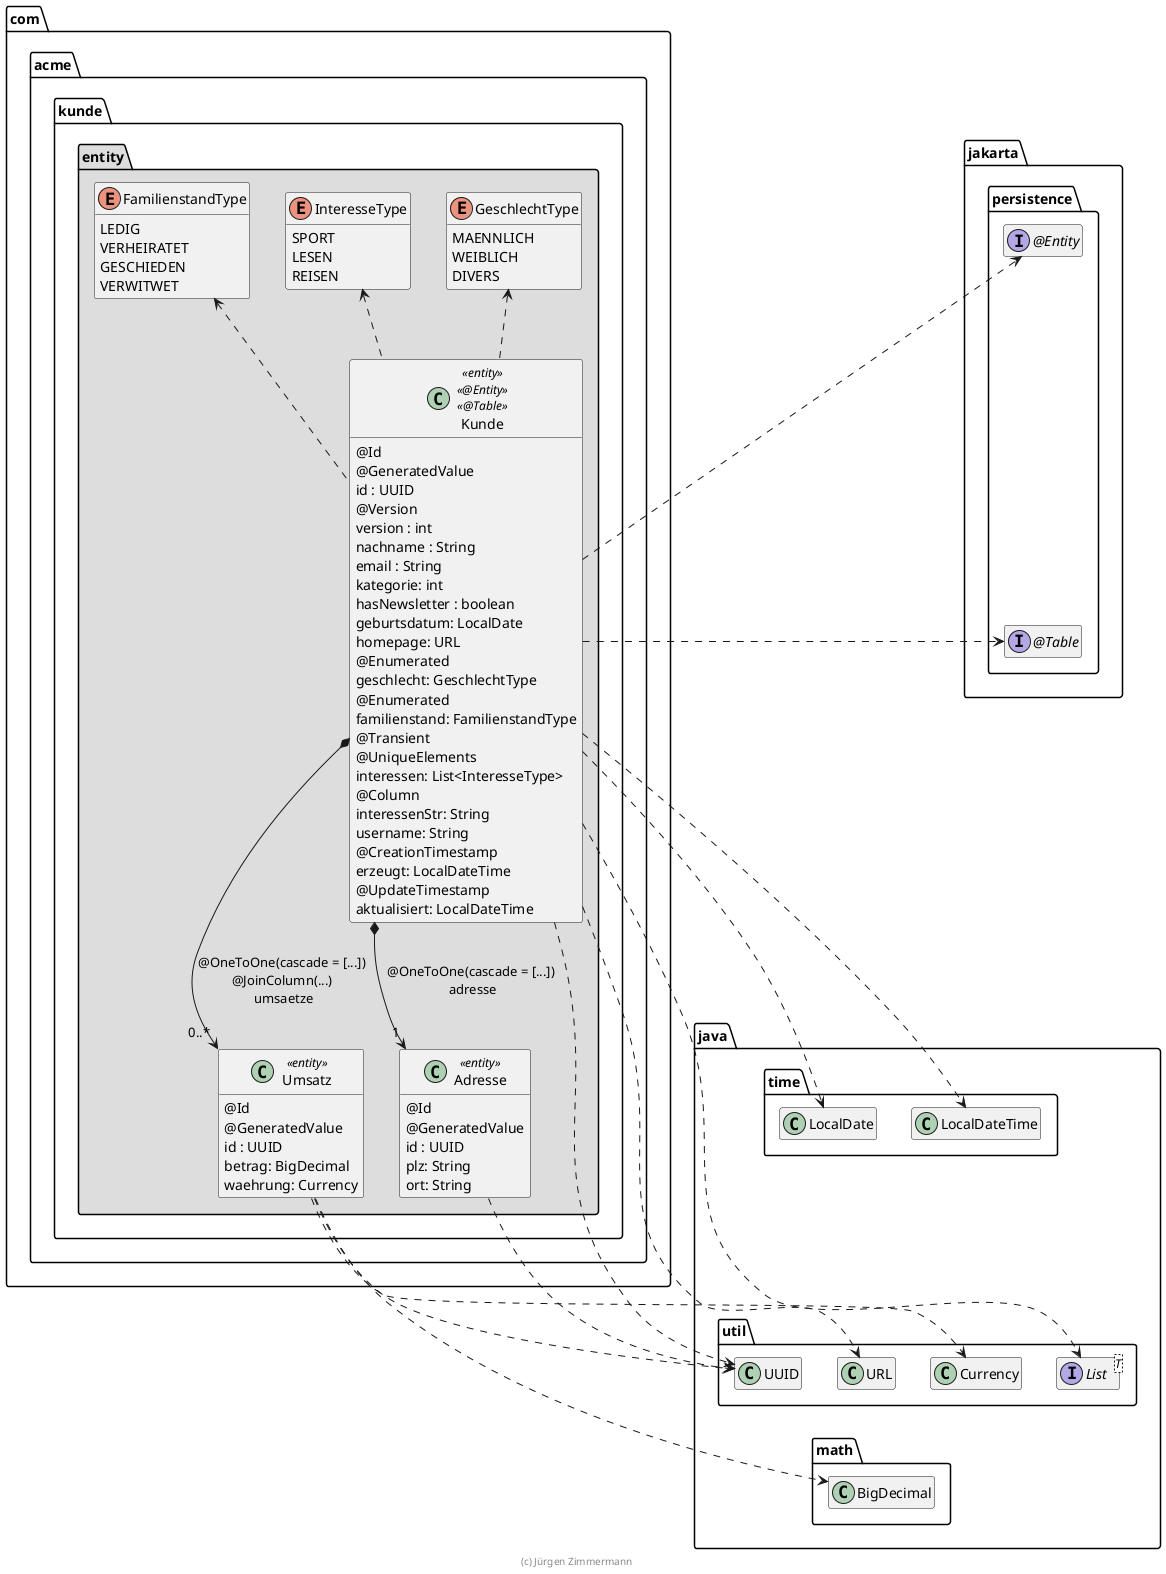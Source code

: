 
@startuml Kunde

skinparam classAttributeIconSize 0
' skinparam monochrome true

package java {
    package util {
        class UUID
        interface List<T>
        class URL
        class Currency
    }

    package math {
        class BigDecimal
    }

    package time {
        class LocalDate
        class LocalDateTime
    }

    LocalDate .right[hidden].> LocalDateTime
    LocalDateTime .[hidden].> Currency
    Currency .[hidden].> BigDecimal
}

package jakarta.persistence {
    interface "@Entity" as Entity
    interface "@Table" as Table

    Entity -[hidden]down-> Table
    LocalDateTime .up[hidden].> Table
}

package com.acme.kunde {
    package entity #DDDDDD {
        class Umsatz << entity >> {
            @Id
            @GeneratedValue
            id : UUID
            betrag: BigDecimal
            waehrung: Currency
        }
        Umsatz ..> UUID

        class Adresse << entity >> {
            @Id
            @GeneratedValue
            id : UUID
            plz: String
            ort: String
        }
        Adresse ..> UUID

        enum GeschlechtType {
            MAENNLICH
            WEIBLICH
            DIVERS
        }

        enum FamilienstandType {
            LEDIG
            VERHEIRATET
            GESCHIEDEN
            VERWITWET
        }

        enum InteresseType {
            SPORT
            LESEN
            REISEN
        }

        class Kunde << entity >>  << @Entity >>  << @Table >> {
            @Id
            @GeneratedValue
            id : UUID
            @Version
            version : int
            nachname : String
            email : String
            kategorie: int
            hasNewsletter : boolean
            geburtsdatum: LocalDate
            homepage: URL
            @Enumerated
            geschlecht: GeschlechtType
            @Enumerated
            familienstand: FamilienstandType
            @Transient
            @UniqueElements
            interessen: List<InteresseType>
            @Column
            interessenStr: String
            username: String
            @CreationTimestamp
            erzeugt: LocalDateTime
            @UpdateTimestamp
            aktualisiert: LocalDateTime
        }

        Kunde *--> "0..*" Umsatz : @OneToOne(cascade = [...]) \n@JoinColumn(...) \numsaetze
        Kunde *--> "1" Adresse : @OneToOne(cascade = [...]) \nadresse

        Kunde .up.> GeschlechtType
        Kunde .up.> FamilienstandType
        Kunde .up.> InteresseType

        Kunde .right.> UUID
        Kunde .right.> URL
        Kunde .right.> LocalDate
        Kunde .right.> LocalDateTime

        Kunde .right.> List
        Kunde .right.> Entity
        Kunde .right.> Table

        Umsatz ..> Currency
        Umsatz ..> BigDecimal

        GeschlechtType .[hidden].> List
    }
}

hide empty members

footer (c) Jürgen Zimmermann

@enduml
